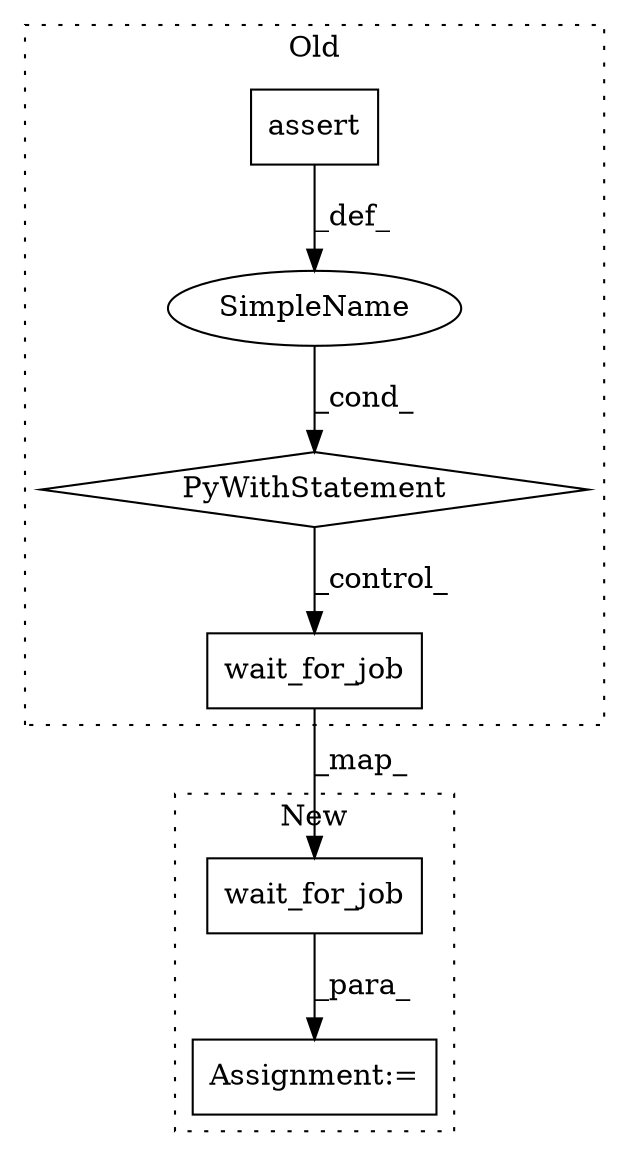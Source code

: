 digraph G {
subgraph cluster0 {
1 [label="wait_for_job" a="32" s="8460,8517" l="13,1" shape="box"];
3 [label="SimpleName" a="42" s="" l="" shape="ellipse"];
4 [label="PyWithStatement" a="104" s="8394,8448" l="10,2" shape="diamond"];
5 [label="assert" a="32" s="8409,8447" l="13,1" shape="box"];
label = "Old";
style="dotted";
}
subgraph cluster1 {
2 [label="wait_for_job" a="32" s="8429,8486" l="13,1" shape="box"];
6 [label="Assignment:=" a="7" s="8428" l="1" shape="box"];
label = "New";
style="dotted";
}
1 -> 2 [label="_map_"];
2 -> 6 [label="_para_"];
3 -> 4 [label="_cond_"];
4 -> 1 [label="_control_"];
5 -> 3 [label="_def_"];
}